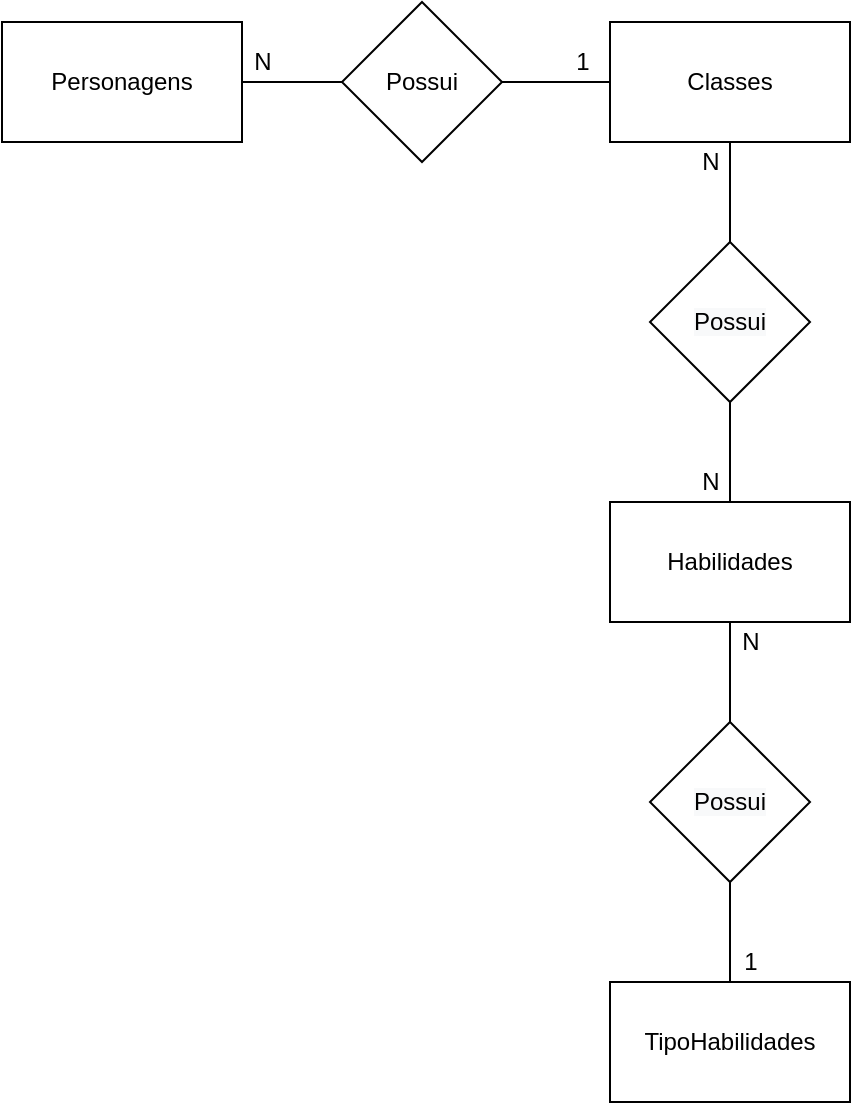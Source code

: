 <mxfile version="14.4.4" type="device" pages="2"><diagram id="546IvctuAntveqJVNcK0" name="conceitual"><mxGraphModel dx="942" dy="566" grid="1" gridSize="10" guides="1" tooltips="1" connect="1" arrows="1" fold="1" page="1" pageScale="1" pageWidth="827" pageHeight="1169" math="0" shadow="0"><root><mxCell id="0"/><mxCell id="1" parent="0"/><mxCell id="QIwWt9HFDtzPOmmRE3LL-1" value="Personagens" style="rounded=0;whiteSpace=wrap;html=1;" parent="1" vertex="1"><mxGeometry x="50" y="290" width="120" height="60" as="geometry"/></mxCell><mxCell id="QIwWt9HFDtzPOmmRE3LL-9" value="" style="endArrow=none;html=1;entryX=1;entryY=0.5;entryDx=0;entryDy=0;" parent="1" source="QIwWt9HFDtzPOmmRE3LL-10" target="QIwWt9HFDtzPOmmRE3LL-1" edge="1"><mxGeometry width="50" height="50" relative="1" as="geometry"><mxPoint x="300" y="320" as="sourcePoint"/><mxPoint x="350" y="400" as="targetPoint"/></mxGeometry></mxCell><mxCell id="QIwWt9HFDtzPOmmRE3LL-12" value="&#10;&#10;&lt;span style=&quot;color: rgb(0, 0, 0); font-family: helvetica; font-size: 12px; font-style: normal; font-weight: 400; letter-spacing: normal; text-align: center; text-indent: 0px; text-transform: none; word-spacing: 0px; background-color: rgb(248, 249, 250); display: inline; float: none;&quot;&gt;Possui&lt;/span&gt;&#10;&#10;" style="rhombus;whiteSpace=wrap;html=1;" parent="1" vertex="1"><mxGeometry x="374" y="400" width="80" height="80" as="geometry"/></mxCell><mxCell id="QIwWt9HFDtzPOmmRE3LL-13" value="Classes" style="rounded=0;whiteSpace=wrap;html=1;" parent="1" vertex="1"><mxGeometry x="354" y="290" width="120" height="60" as="geometry"/></mxCell><mxCell id="QIwWt9HFDtzPOmmRE3LL-14" value="" style="endArrow=none;html=1;exitX=0;exitY=0.5;exitDx=0;exitDy=0;entryX=1;entryY=0.5;entryDx=0;entryDy=0;" parent="1" source="QIwWt9HFDtzPOmmRE3LL-13" target="QIwWt9HFDtzPOmmRE3LL-10" edge="1"><mxGeometry width="50" height="50" relative="1" as="geometry"><mxPoint x="420" y="530" as="sourcePoint"/><mxPoint x="320" y="320" as="targetPoint"/></mxGeometry></mxCell><mxCell id="QIwWt9HFDtzPOmmRE3LL-10" value="Possui" style="rhombus;whiteSpace=wrap;html=1;" parent="1" vertex="1"><mxGeometry x="220" y="280" width="80" height="80" as="geometry"/></mxCell><mxCell id="QIwWt9HFDtzPOmmRE3LL-18" value="" style="endArrow=none;html=1;entryX=0.5;entryY=0;entryDx=0;entryDy=0;" parent="1" target="QIwWt9HFDtzPOmmRE3LL-12" edge="1"><mxGeometry width="50" height="50" relative="1" as="geometry"><mxPoint x="414" y="350" as="sourcePoint"/><mxPoint x="414" y="400" as="targetPoint"/></mxGeometry></mxCell><mxCell id="QIwWt9HFDtzPOmmRE3LL-19" value="N" style="text;html=1;align=center;verticalAlign=middle;resizable=0;points=[];autosize=1;" parent="1" vertex="1"><mxGeometry x="170" y="300" width="20" height="20" as="geometry"/></mxCell><mxCell id="QIwWt9HFDtzPOmmRE3LL-20" value="1" style="text;html=1;align=center;verticalAlign=middle;resizable=0;points=[];autosize=1;" parent="1" vertex="1"><mxGeometry x="330" y="300" width="20" height="20" as="geometry"/></mxCell><mxCell id="QIwWt9HFDtzPOmmRE3LL-22" value="" style="endArrow=none;html=1;entryX=0.5;entryY=1;entryDx=0;entryDy=0;" parent="1" target="QIwWt9HFDtzPOmmRE3LL-12" edge="1"><mxGeometry width="50" height="50" relative="1" as="geometry"><mxPoint x="414" y="530" as="sourcePoint"/><mxPoint x="450" y="480" as="targetPoint"/></mxGeometry></mxCell><mxCell id="QIwWt9HFDtzPOmmRE3LL-24" value="Habilidades" style="rounded=0;whiteSpace=wrap;html=1;" parent="1" vertex="1"><mxGeometry x="354" y="530" width="120" height="60" as="geometry"/></mxCell><mxCell id="QIwWt9HFDtzPOmmRE3LL-25" value="TipoHabilidades" style="rounded=0;whiteSpace=wrap;html=1;" parent="1" vertex="1"><mxGeometry x="354" y="770" width="120" height="60" as="geometry"/></mxCell><mxCell id="QIwWt9HFDtzPOmmRE3LL-26" value="" style="endArrow=none;html=1;entryX=0.5;entryY=1;entryDx=0;entryDy=0;exitX=0.5;exitY=0;exitDx=0;exitDy=0;" parent="1" source="QIwWt9HFDtzPOmmRE3LL-28" target="QIwWt9HFDtzPOmmRE3LL-24" edge="1"><mxGeometry width="50" height="50" relative="1" as="geometry"><mxPoint x="414" y="630" as="sourcePoint"/><mxPoint x="450" y="480" as="targetPoint"/></mxGeometry></mxCell><mxCell id="QIwWt9HFDtzPOmmRE3LL-28" value="&#10;&#10;&lt;span style=&quot;color: rgb(0, 0, 0); font-family: helvetica; font-size: 12px; font-style: normal; font-weight: 400; letter-spacing: normal; text-align: center; text-indent: 0px; text-transform: none; word-spacing: 0px; background-color: rgb(248, 249, 250); display: inline; float: none;&quot;&gt;Possui&lt;/span&gt;&#10;&#10;" style="rhombus;whiteSpace=wrap;html=1;" parent="1" vertex="1"><mxGeometry x="374" y="640" width="80" height="80" as="geometry"/></mxCell><mxCell id="QIwWt9HFDtzPOmmRE3LL-30" value="" style="endArrow=none;html=1;entryX=0.5;entryY=1;entryDx=0;entryDy=0;" parent="1" target="QIwWt9HFDtzPOmmRE3LL-28" edge="1"><mxGeometry width="50" height="50" relative="1" as="geometry"><mxPoint x="414" y="770" as="sourcePoint"/><mxPoint x="450" y="800" as="targetPoint"/></mxGeometry></mxCell><mxCell id="QIwWt9HFDtzPOmmRE3LL-31" value="N" style="text;html=1;align=center;verticalAlign=middle;resizable=0;points=[];autosize=1;" parent="1" vertex="1"><mxGeometry x="394" y="350" width="20" height="20" as="geometry"/></mxCell><mxCell id="QIwWt9HFDtzPOmmRE3LL-32" value="N" style="text;html=1;align=center;verticalAlign=middle;resizable=0;points=[];autosize=1;" parent="1" vertex="1"><mxGeometry x="394" y="510" width="20" height="20" as="geometry"/></mxCell><mxCell id="QIwWt9HFDtzPOmmRE3LL-33" value="N" style="text;html=1;align=center;verticalAlign=middle;resizable=0;points=[];autosize=1;" parent="1" vertex="1"><mxGeometry x="414" y="590" width="20" height="20" as="geometry"/></mxCell><mxCell id="QIwWt9HFDtzPOmmRE3LL-34" value="1" style="text;html=1;align=center;verticalAlign=middle;resizable=0;points=[];autosize=1;" parent="1" vertex="1"><mxGeometry x="414" y="750" width="20" height="20" as="geometry"/></mxCell></root></mxGraphModel></diagram><diagram id="cu7D7ljnZNem_Sc3UtmV" name="logico"><mxGraphModel dx="1108" dy="684" grid="1" gridSize="10" guides="1" tooltips="1" connect="1" arrows="1" fold="1" page="1" pageScale="1" pageWidth="1200" pageHeight="1600" math="0" shadow="0"><root><mxCell id="ycRB7nULfccylVBPWCiq-0"/><mxCell id="ycRB7nULfccylVBPWCiq-1" parent="ycRB7nULfccylVBPWCiq-0"/><mxCell id="gVysjMbpHkydmIPplZVF-0" value="Personagens" style="shape=table;startSize=30;container=1;collapsible=1;childLayout=tableLayout;fixedRows=1;rowLines=0;fontStyle=1;align=center;resizeLast=1;" parent="ycRB7nULfccylVBPWCiq-1" vertex="1"><mxGeometry x="40" y="120" width="180" height="250" as="geometry"/></mxCell><mxCell id="gVysjMbpHkydmIPplZVF-1" value="" style="shape=partialRectangle;collapsible=0;dropTarget=0;pointerEvents=0;fillColor=none;top=0;left=0;bottom=1;right=0;points=[[0,0.5],[1,0.5]];portConstraint=eastwest;" parent="gVysjMbpHkydmIPplZVF-0" vertex="1"><mxGeometry y="30" width="180" height="30" as="geometry"/></mxCell><mxCell id="gVysjMbpHkydmIPplZVF-2" value="PK" style="shape=partialRectangle;connectable=0;fillColor=none;top=0;left=0;bottom=0;right=0;fontStyle=1;overflow=hidden;" parent="gVysjMbpHkydmIPplZVF-1" vertex="1"><mxGeometry width="30" height="30" as="geometry"/></mxCell><mxCell id="gVysjMbpHkydmIPplZVF-3" value="idPersonagens" style="shape=partialRectangle;connectable=0;fillColor=none;top=0;left=0;bottom=0;right=0;align=left;spacingLeft=6;fontStyle=5;overflow=hidden;" parent="gVysjMbpHkydmIPplZVF-1" vertex="1"><mxGeometry x="30" width="150" height="30" as="geometry"/></mxCell><mxCell id="T_IU0UXGNZQiBMGg5hDG-1" value="" style="shape=partialRectangle;collapsible=0;dropTarget=0;pointerEvents=0;fillColor=none;top=0;left=0;bottom=1;right=0;points=[[0,0.5],[1,0.5]];portConstraint=eastwest;" vertex="1" parent="gVysjMbpHkydmIPplZVF-0"><mxGeometry y="60" width="180" height="30" as="geometry"/></mxCell><mxCell id="T_IU0UXGNZQiBMGg5hDG-2" value="FK" style="shape=partialRectangle;connectable=0;fillColor=none;top=0;left=0;bottom=0;right=0;fontStyle=1;overflow=hidden;" vertex="1" parent="T_IU0UXGNZQiBMGg5hDG-1"><mxGeometry width="30" height="30" as="geometry"/></mxCell><mxCell id="T_IU0UXGNZQiBMGg5hDG-3" value="idClasses" style="shape=partialRectangle;connectable=0;fillColor=none;top=0;left=0;bottom=0;right=0;align=left;spacingLeft=6;fontStyle=5;overflow=hidden;" vertex="1" parent="T_IU0UXGNZQiBMGg5hDG-1"><mxGeometry x="30" width="150" height="30" as="geometry"/></mxCell><mxCell id="gVysjMbpHkydmIPplZVF-4" value="" style="shape=partialRectangle;collapsible=0;dropTarget=0;pointerEvents=0;fillColor=none;top=0;left=0;bottom=0;right=0;points=[[0,0.5],[1,0.5]];portConstraint=eastwest;" parent="gVysjMbpHkydmIPplZVF-0" vertex="1"><mxGeometry y="90" width="180" height="30" as="geometry"/></mxCell><mxCell id="gVysjMbpHkydmIPplZVF-5" value="" style="shape=partialRectangle;connectable=0;fillColor=none;top=0;left=0;bottom=0;right=0;editable=1;overflow=hidden;" parent="gVysjMbpHkydmIPplZVF-4" vertex="1"><mxGeometry width="30" height="30" as="geometry"/></mxCell><mxCell id="gVysjMbpHkydmIPplZVF-6" value="Nome Personagem" style="shape=partialRectangle;connectable=0;fillColor=none;top=0;left=0;bottom=0;right=0;align=left;spacingLeft=6;overflow=hidden;" parent="gVysjMbpHkydmIPplZVF-4" vertex="1"><mxGeometry x="30" width="150" height="30" as="geometry"/></mxCell><mxCell id="1zcxuVI2TfyaWTwiV7rs-4" value="" style="shape=partialRectangle;collapsible=0;dropTarget=0;pointerEvents=0;fillColor=none;top=0;left=0;bottom=0;right=0;points=[[0,0.5],[1,0.5]];portConstraint=eastwest;" parent="gVysjMbpHkydmIPplZVF-0" vertex="1"><mxGeometry y="120" width="180" height="30" as="geometry"/></mxCell><mxCell id="1zcxuVI2TfyaWTwiV7rs-5" value="" style="shape=partialRectangle;connectable=0;fillColor=none;top=0;left=0;bottom=0;right=0;editable=1;overflow=hidden;" parent="1zcxuVI2TfyaWTwiV7rs-4" vertex="1"><mxGeometry width="30" height="30" as="geometry"/></mxCell><mxCell id="1zcxuVI2TfyaWTwiV7rs-6" value="CapacidadeMaxVida" style="shape=partialRectangle;connectable=0;fillColor=none;top=0;left=0;bottom=0;right=0;align=left;spacingLeft=6;overflow=hidden;" parent="1zcxuVI2TfyaWTwiV7rs-4" vertex="1"><mxGeometry x="30" width="150" height="30" as="geometry"/></mxCell><mxCell id="1zcxuVI2TfyaWTwiV7rs-7" value="" style="shape=partialRectangle;collapsible=0;dropTarget=0;pointerEvents=0;fillColor=none;top=0;left=0;bottom=0;right=0;points=[[0,0.5],[1,0.5]];portConstraint=eastwest;" parent="gVysjMbpHkydmIPplZVF-0" vertex="1"><mxGeometry y="150" width="180" height="30" as="geometry"/></mxCell><mxCell id="1zcxuVI2TfyaWTwiV7rs-8" value="" style="shape=partialRectangle;connectable=0;fillColor=none;top=0;left=0;bottom=0;right=0;editable=1;overflow=hidden;" parent="1zcxuVI2TfyaWTwiV7rs-7" vertex="1"><mxGeometry width="30" height="30" as="geometry"/></mxCell><mxCell id="1zcxuVI2TfyaWTwiV7rs-9" value="CapacidadeMaxMana" style="shape=partialRectangle;connectable=0;fillColor=none;top=0;left=0;bottom=0;right=0;align=left;spacingLeft=6;overflow=hidden;" parent="1zcxuVI2TfyaWTwiV7rs-7" vertex="1"><mxGeometry x="30" width="150" height="30" as="geometry"/></mxCell><mxCell id="gVysjMbpHkydmIPplZVF-10" value="" style="shape=partialRectangle;collapsible=0;dropTarget=0;pointerEvents=0;fillColor=none;top=0;left=0;bottom=0;right=0;points=[[0,0.5],[1,0.5]];portConstraint=eastwest;" parent="gVysjMbpHkydmIPplZVF-0" vertex="1"><mxGeometry y="180" width="180" height="30" as="geometry"/></mxCell><mxCell id="gVysjMbpHkydmIPplZVF-11" value="" style="shape=partialRectangle;connectable=0;fillColor=none;top=0;left=0;bottom=0;right=0;editable=1;overflow=hidden;" parent="gVysjMbpHkydmIPplZVF-10" vertex="1"><mxGeometry width="30" height="30" as="geometry"/></mxCell><mxCell id="gVysjMbpHkydmIPplZVF-12" value="DataAtualizacao" style="shape=partialRectangle;connectable=0;fillColor=none;top=0;left=0;bottom=0;right=0;align=left;spacingLeft=6;overflow=hidden;" parent="gVysjMbpHkydmIPplZVF-10" vertex="1"><mxGeometry x="30" width="150" height="30" as="geometry"/></mxCell><mxCell id="1zcxuVI2TfyaWTwiV7rs-10" value="" style="shape=partialRectangle;collapsible=0;dropTarget=0;pointerEvents=0;fillColor=none;top=0;left=0;bottom=0;right=0;points=[[0,0.5],[1,0.5]];portConstraint=eastwest;" parent="gVysjMbpHkydmIPplZVF-0" vertex="1"><mxGeometry y="210" width="180" height="30" as="geometry"/></mxCell><mxCell id="1zcxuVI2TfyaWTwiV7rs-11" value="" style="shape=partialRectangle;connectable=0;fillColor=none;top=0;left=0;bottom=0;right=0;editable=1;overflow=hidden;" parent="1zcxuVI2TfyaWTwiV7rs-10" vertex="1"><mxGeometry width="30" height="30" as="geometry"/></mxCell><mxCell id="1zcxuVI2TfyaWTwiV7rs-12" value="DataCriacao" style="shape=partialRectangle;connectable=0;fillColor=none;top=0;left=0;bottom=0;right=0;align=left;spacingLeft=6;overflow=hidden;" parent="1zcxuVI2TfyaWTwiV7rs-10" vertex="1"><mxGeometry x="30" width="150" height="30" as="geometry"/></mxCell><mxCell id="TvVMPRR56br6LAroQjH7-0" value="Classes" style="shape=table;startSize=30;container=1;collapsible=1;childLayout=tableLayout;fixedRows=1;rowLines=0;fontStyle=1;align=center;resizeLast=1;" parent="ycRB7nULfccylVBPWCiq-1" vertex="1"><mxGeometry x="350" y="100" width="180" height="130" as="geometry"/></mxCell><mxCell id="TvVMPRR56br6LAroQjH7-4" value="" style="shape=partialRectangle;collapsible=0;dropTarget=0;pointerEvents=0;fillColor=none;top=0;left=0;bottom=1;right=0;points=[[0,0.5],[1,0.5]];portConstraint=eastwest;" parent="TvVMPRR56br6LAroQjH7-0" vertex="1"><mxGeometry y="30" width="180" height="30" as="geometry"/></mxCell><mxCell id="TvVMPRR56br6LAroQjH7-5" value="PK" style="shape=partialRectangle;connectable=0;fillColor=none;top=0;left=0;bottom=0;right=0;fontStyle=1;overflow=hidden;" parent="TvVMPRR56br6LAroQjH7-4" vertex="1"><mxGeometry width="60" height="30" as="geometry"/></mxCell><mxCell id="TvVMPRR56br6LAroQjH7-6" value="idClasses" style="shape=partialRectangle;connectable=0;fillColor=none;top=0;left=0;bottom=0;right=0;align=left;spacingLeft=6;fontStyle=5;overflow=hidden;" parent="TvVMPRR56br6LAroQjH7-4" vertex="1"><mxGeometry x="60" width="120" height="30" as="geometry"/></mxCell><mxCell id="TvVMPRR56br6LAroQjH7-7" value="" style="shape=partialRectangle;collapsible=0;dropTarget=0;pointerEvents=0;fillColor=none;top=0;left=0;bottom=0;right=0;points=[[0,0.5],[1,0.5]];portConstraint=eastwest;" parent="TvVMPRR56br6LAroQjH7-0" vertex="1"><mxGeometry y="60" width="180" height="30" as="geometry"/></mxCell><mxCell id="TvVMPRR56br6LAroQjH7-8" value="" style="shape=partialRectangle;connectable=0;fillColor=none;top=0;left=0;bottom=0;right=0;editable=1;overflow=hidden;" parent="TvVMPRR56br6LAroQjH7-7" vertex="1"><mxGeometry width="60" height="30" as="geometry"/></mxCell><mxCell id="TvVMPRR56br6LAroQjH7-9" value="idClasses" style="shape=partialRectangle;connectable=0;fillColor=none;top=0;left=0;bottom=0;right=0;align=left;spacingLeft=6;overflow=hidden;" parent="TvVMPRR56br6LAroQjH7-7" vertex="1"><mxGeometry x="60" width="120" height="30" as="geometry"/></mxCell><mxCell id="TvVMPRR56br6LAroQjH7-13" value="" style="shape=partialRectangle;collapsible=0;dropTarget=0;pointerEvents=0;fillColor=none;top=0;left=0;bottom=0;right=0;points=[[0,0.5],[1,0.5]];portConstraint=eastwest;" parent="TvVMPRR56br6LAroQjH7-0" vertex="1"><mxGeometry y="90" width="180" height="30" as="geometry"/></mxCell><mxCell id="TvVMPRR56br6LAroQjH7-14" value="" style="shape=partialRectangle;connectable=0;fillColor=none;top=0;left=0;bottom=0;right=0;editable=1;overflow=hidden;" parent="TvVMPRR56br6LAroQjH7-13" vertex="1"><mxGeometry width="60" height="30" as="geometry"/></mxCell><mxCell id="TvVMPRR56br6LAroQjH7-15" value="Nome" style="shape=partialRectangle;connectable=0;fillColor=none;top=0;left=0;bottom=0;right=0;align=left;spacingLeft=6;overflow=hidden;" parent="TvVMPRR56br6LAroQjH7-13" vertex="1"><mxGeometry x="60" width="120" height="30" as="geometry"/></mxCell><mxCell id="TvVMPRR56br6LAroQjH7-54" value="Habilidades" style="shape=table;startSize=30;container=1;collapsible=1;childLayout=tableLayout;fixedRows=1;rowLines=0;fontStyle=1;align=center;resizeLast=1;" parent="ycRB7nULfccylVBPWCiq-1" vertex="1"><mxGeometry x="810" y="110" width="180" height="130" as="geometry"/></mxCell><mxCell id="TvVMPRR56br6LAroQjH7-55" value="" style="shape=partialRectangle;collapsible=0;dropTarget=0;pointerEvents=0;fillColor=none;top=0;left=0;bottom=0;right=0;points=[[0,0.5],[1,0.5]];portConstraint=eastwest;" parent="TvVMPRR56br6LAroQjH7-54" vertex="1"><mxGeometry y="30" width="180" height="30" as="geometry"/></mxCell><mxCell id="TvVMPRR56br6LAroQjH7-56" value="PK" style="shape=partialRectangle;connectable=0;fillColor=none;top=0;left=0;bottom=0;right=0;fontStyle=1;overflow=hidden;" parent="TvVMPRR56br6LAroQjH7-55" vertex="1"><mxGeometry width="60" height="30" as="geometry"/></mxCell><mxCell id="TvVMPRR56br6LAroQjH7-57" value="idHabilidades" style="shape=partialRectangle;connectable=0;fillColor=none;top=0;left=0;bottom=0;right=0;align=left;spacingLeft=6;fontStyle=5;overflow=hidden;" parent="TvVMPRR56br6LAroQjH7-55" vertex="1"><mxGeometry x="60" width="120" height="30" as="geometry"/></mxCell><mxCell id="TvVMPRR56br6LAroQjH7-58" value="" style="shape=partialRectangle;collapsible=0;dropTarget=0;pointerEvents=0;fillColor=none;top=0;left=0;bottom=1;right=0;points=[[0,0.5],[1,0.5]];portConstraint=eastwest;" parent="TvVMPRR56br6LAroQjH7-54" vertex="1"><mxGeometry y="60" width="180" height="30" as="geometry"/></mxCell><mxCell id="TvVMPRR56br6LAroQjH7-59" value="FK" style="shape=partialRectangle;connectable=0;fillColor=none;top=0;left=0;bottom=0;right=0;fontStyle=1;overflow=hidden;" parent="TvVMPRR56br6LAroQjH7-58" vertex="1"><mxGeometry width="60" height="30" as="geometry"/></mxCell><mxCell id="TvVMPRR56br6LAroQjH7-60" value="idTipoHabilidades" style="shape=partialRectangle;connectable=0;fillColor=none;top=0;left=0;bottom=0;right=0;align=left;spacingLeft=6;fontStyle=5;overflow=hidden;" parent="TvVMPRR56br6LAroQjH7-58" vertex="1"><mxGeometry x="60" width="120" height="30" as="geometry"/></mxCell><mxCell id="TvVMPRR56br6LAroQjH7-64" value="" style="shape=partialRectangle;collapsible=0;dropTarget=0;pointerEvents=0;fillColor=none;top=0;left=0;bottom=0;right=0;points=[[0,0.5],[1,0.5]];portConstraint=eastwest;" parent="TvVMPRR56br6LAroQjH7-54" vertex="1"><mxGeometry y="90" width="180" height="30" as="geometry"/></mxCell><mxCell id="TvVMPRR56br6LAroQjH7-65" value="" style="shape=partialRectangle;connectable=0;fillColor=none;top=0;left=0;bottom=0;right=0;editable=1;overflow=hidden;" parent="TvVMPRR56br6LAroQjH7-64" vertex="1"><mxGeometry width="60" height="30" as="geometry"/></mxCell><mxCell id="TvVMPRR56br6LAroQjH7-66" value="Nome" style="shape=partialRectangle;connectable=0;fillColor=none;top=0;left=0;bottom=0;right=0;align=left;spacingLeft=6;overflow=hidden;" parent="TvVMPRR56br6LAroQjH7-64" vertex="1"><mxGeometry x="60" width="120" height="30" as="geometry"/></mxCell><mxCell id="TvVMPRR56br6LAroQjH7-79" value="TipoHabilidades" style="shape=table;startSize=30;container=1;collapsible=1;childLayout=tableLayout;fixedRows=1;rowLines=0;fontStyle=1;align=center;resizeLast=1;" parent="ycRB7nULfccylVBPWCiq-1" vertex="1"><mxGeometry x="840" y="370" width="180" height="100" as="geometry"/></mxCell><mxCell id="TvVMPRR56br6LAroQjH7-83" value="" style="shape=partialRectangle;collapsible=0;dropTarget=0;pointerEvents=0;fillColor=none;top=0;left=0;bottom=1;right=0;points=[[0,0.5],[1,0.5]];portConstraint=eastwest;" parent="TvVMPRR56br6LAroQjH7-79" vertex="1"><mxGeometry y="30" width="180" height="30" as="geometry"/></mxCell><mxCell id="TvVMPRR56br6LAroQjH7-84" value="PK" style="shape=partialRectangle;connectable=0;fillColor=none;top=0;left=0;bottom=0;right=0;fontStyle=1;overflow=hidden;" parent="TvVMPRR56br6LAroQjH7-83" vertex="1"><mxGeometry width="60" height="30" as="geometry"/></mxCell><mxCell id="TvVMPRR56br6LAroQjH7-85" value="idTipoHabilidades" style="shape=partialRectangle;connectable=0;fillColor=none;top=0;left=0;bottom=0;right=0;align=left;spacingLeft=6;fontStyle=5;overflow=hidden;" parent="TvVMPRR56br6LAroQjH7-83" vertex="1"><mxGeometry x="60" width="120" height="30" as="geometry"/></mxCell><mxCell id="TvVMPRR56br6LAroQjH7-89" value="" style="shape=partialRectangle;collapsible=0;dropTarget=0;pointerEvents=0;fillColor=none;top=0;left=0;bottom=0;right=0;points=[[0,0.5],[1,0.5]];portConstraint=eastwest;" parent="TvVMPRR56br6LAroQjH7-79" vertex="1"><mxGeometry y="60" width="180" height="30" as="geometry"/></mxCell><mxCell id="TvVMPRR56br6LAroQjH7-90" value="" style="shape=partialRectangle;connectable=0;fillColor=none;top=0;left=0;bottom=0;right=0;editable=1;overflow=hidden;" parent="TvVMPRR56br6LAroQjH7-89" vertex="1"><mxGeometry width="60" height="30" as="geometry"/></mxCell><mxCell id="TvVMPRR56br6LAroQjH7-91" value="Nome" style="shape=partialRectangle;connectable=0;fillColor=none;top=0;left=0;bottom=0;right=0;align=left;spacingLeft=6;overflow=hidden;" parent="TvVMPRR56br6LAroQjH7-89" vertex="1"><mxGeometry x="60" width="120" height="30" as="geometry"/></mxCell><mxCell id="7yvA1SYLmdR26uhkAJQn-0" value="" style="edgeStyle=entityRelationEdgeStyle;fontSize=12;html=1;endArrow=ERoneToMany;exitX=0.009;exitY=0.322;exitDx=0;exitDy=0;exitPerimeter=0;" edge="1" parent="ycRB7nULfccylVBPWCiq-1" source="TvVMPRR56br6LAroQjH7-4" target="gVysjMbpHkydmIPplZVF-1"><mxGeometry width="100" height="100" relative="1" as="geometry"><mxPoint x="370" y="155" as="sourcePoint"/><mxPoint x="250" y="330" as="targetPoint"/></mxGeometry></mxCell><mxCell id="T_IU0UXGNZQiBMGg5hDG-5" value="ClassesHabilidades" style="shape=table;startSize=30;container=1;collapsible=1;childLayout=tableLayout;fixedRows=1;rowLines=0;fontStyle=1;align=center;resizeLast=1;" vertex="1" parent="ycRB7nULfccylVBPWCiq-1"><mxGeometry x="580" y="220" width="180" height="90" as="geometry"/></mxCell><mxCell id="T_IU0UXGNZQiBMGg5hDG-6" value="" style="shape=partialRectangle;collapsible=0;dropTarget=0;pointerEvents=0;fillColor=none;top=0;left=0;bottom=0;right=0;points=[[0,0.5],[1,0.5]];portConstraint=eastwest;" vertex="1" parent="T_IU0UXGNZQiBMGg5hDG-5"><mxGeometry y="30" width="180" height="30" as="geometry"/></mxCell><mxCell id="T_IU0UXGNZQiBMGg5hDG-7" value="FK" style="shape=partialRectangle;connectable=0;fillColor=none;top=0;left=0;bottom=0;right=0;fontStyle=1;overflow=hidden;" vertex="1" parent="T_IU0UXGNZQiBMGg5hDG-6"><mxGeometry width="60" height="30" as="geometry"/></mxCell><mxCell id="T_IU0UXGNZQiBMGg5hDG-8" value="idClasses" style="shape=partialRectangle;connectable=0;fillColor=none;top=0;left=0;bottom=0;right=0;align=left;spacingLeft=6;fontStyle=5;overflow=hidden;" vertex="1" parent="T_IU0UXGNZQiBMGg5hDG-6"><mxGeometry x="60" width="120" height="30" as="geometry"/></mxCell><mxCell id="T_IU0UXGNZQiBMGg5hDG-9" value="" style="shape=partialRectangle;collapsible=0;dropTarget=0;pointerEvents=0;fillColor=none;top=0;left=0;bottom=1;right=0;points=[[0,0.5],[1,0.5]];portConstraint=eastwest;" vertex="1" parent="T_IU0UXGNZQiBMGg5hDG-5"><mxGeometry y="60" width="180" height="30" as="geometry"/></mxCell><mxCell id="T_IU0UXGNZQiBMGg5hDG-10" value="FK" style="shape=partialRectangle;connectable=0;fillColor=none;top=0;left=0;bottom=0;right=0;fontStyle=1;overflow=hidden;" vertex="1" parent="T_IU0UXGNZQiBMGg5hDG-9"><mxGeometry width="60" height="30" as="geometry"/></mxCell><mxCell id="T_IU0UXGNZQiBMGg5hDG-11" value="idHabilidades" style="shape=partialRectangle;connectable=0;fillColor=none;top=0;left=0;bottom=0;right=0;align=left;spacingLeft=6;fontStyle=5;overflow=hidden;" vertex="1" parent="T_IU0UXGNZQiBMGg5hDG-9"><mxGeometry x="60" width="120" height="30" as="geometry"/></mxCell><mxCell id="T_IU0UXGNZQiBMGg5hDG-18" value="" style="edgeStyle=entityRelationEdgeStyle;fontSize=12;html=1;endArrow=ERoneToMany;exitX=1;exitY=0.5;exitDx=0;exitDy=0;entryX=0;entryY=0.5;entryDx=0;entryDy=0;" edge="1" parent="ycRB7nULfccylVBPWCiq-1" source="TvVMPRR56br6LAroQjH7-4" target="T_IU0UXGNZQiBMGg5hDG-6"><mxGeometry width="100" height="100" relative="1" as="geometry"><mxPoint x="560" y="160" as="sourcePoint"/><mxPoint x="660" y="60" as="targetPoint"/></mxGeometry></mxCell><mxCell id="T_IU0UXGNZQiBMGg5hDG-19" value="" style="edgeStyle=entityRelationEdgeStyle;fontSize=12;html=1;endArrow=ERoneToMany;exitX=0;exitY=0.5;exitDx=0;exitDy=0;entryX=1;entryY=0.5;entryDx=0;entryDy=0;" edge="1" parent="ycRB7nULfccylVBPWCiq-1" source="TvVMPRR56br6LAroQjH7-55" target="T_IU0UXGNZQiBMGg5hDG-9"><mxGeometry width="100" height="100" relative="1" as="geometry"><mxPoint x="470" y="400" as="sourcePoint"/><mxPoint x="710" y="110" as="targetPoint"/></mxGeometry></mxCell><mxCell id="T_IU0UXGNZQiBMGg5hDG-20" value="" style="edgeStyle=entityRelationEdgeStyle;fontSize=12;html=1;endArrow=ERoneToMany;" edge="1" parent="ycRB7nULfccylVBPWCiq-1" target="TvVMPRR56br6LAroQjH7-58"><mxGeometry width="100" height="100" relative="1" as="geometry"><mxPoint x="1020" y="415" as="sourcePoint"/><mxPoint x="860" y="340" as="targetPoint"/></mxGeometry></mxCell></root></mxGraphModel></diagram></mxfile>